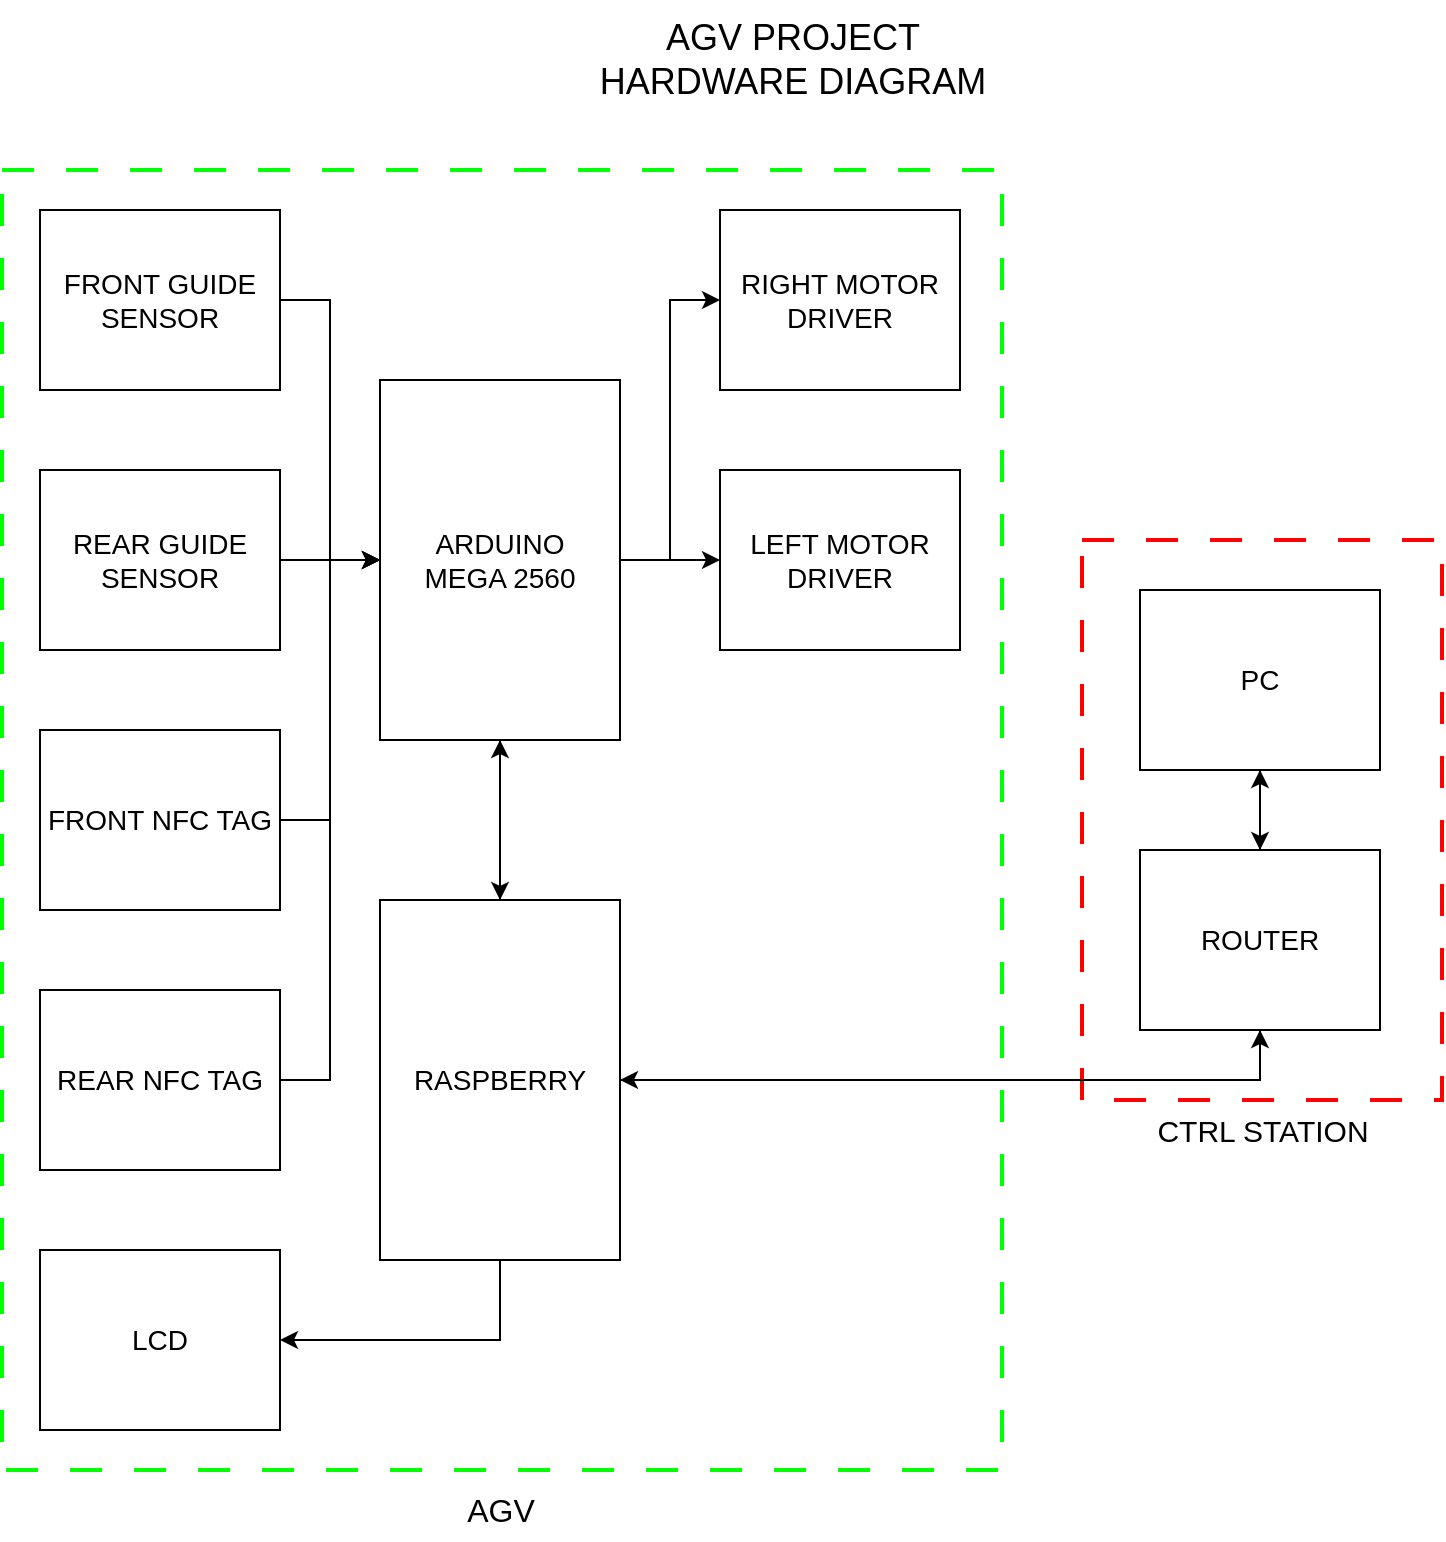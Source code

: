 <mxfile version="24.5.3" type="device">
  <diagram name="LF Version" id="BoCJSDfqyEhz5-4L1Wte">
    <mxGraphModel dx="1313" dy="776" grid="1" gridSize="10" guides="1" tooltips="1" connect="1" arrows="1" fold="1" page="1" pageScale="1" pageWidth="1169" pageHeight="827" math="0" shadow="0">
      <root>
        <mxCell id="0" />
        <mxCell id="1" parent="0" />
        <mxCell id="S__H3cX94i0aIz5cis40-32" value="" style="whiteSpace=wrap;html=1;fillColor=none;dashed=1;dashPattern=8 8;strokeWidth=2;strokeColor=#FF0000;" vertex="1" parent="1">
          <mxGeometry x="730" y="305" width="180" height="280" as="geometry" />
        </mxCell>
        <mxCell id="S__H3cX94i0aIz5cis40-31" value="" style="whiteSpace=wrap;html=1;fillColor=none;dashed=1;dashPattern=8 8;strokeWidth=2;strokeColor=#00FF00;" vertex="1" parent="1">
          <mxGeometry x="190" y="120" width="500" height="650" as="geometry" />
        </mxCell>
        <mxCell id="S__H3cX94i0aIz5cis40-14" style="edgeStyle=orthogonalEdgeStyle;rounded=0;orthogonalLoop=1;jettySize=auto;html=1;exitX=1;exitY=0.5;exitDx=0;exitDy=0;entryX=0;entryY=0.5;entryDx=0;entryDy=0;" edge="1" parent="1" source="S__H3cX94i0aIz5cis40-1" target="S__H3cX94i0aIz5cis40-11">
          <mxGeometry relative="1" as="geometry" />
        </mxCell>
        <mxCell id="S__H3cX94i0aIz5cis40-15" style="edgeStyle=orthogonalEdgeStyle;rounded=0;orthogonalLoop=1;jettySize=auto;html=1;exitX=1;exitY=0.5;exitDx=0;exitDy=0;entryX=0;entryY=0.5;entryDx=0;entryDy=0;" edge="1" parent="1" source="S__H3cX94i0aIz5cis40-1" target="S__H3cX94i0aIz5cis40-12">
          <mxGeometry relative="1" as="geometry" />
        </mxCell>
        <mxCell id="S__H3cX94i0aIz5cis40-22" style="edgeStyle=orthogonalEdgeStyle;rounded=0;orthogonalLoop=1;jettySize=auto;html=1;exitX=0.5;exitY=1;exitDx=0;exitDy=0;entryX=0.5;entryY=0;entryDx=0;entryDy=0;" edge="1" parent="1" source="S__H3cX94i0aIz5cis40-1" target="S__H3cX94i0aIz5cis40-2">
          <mxGeometry relative="1" as="geometry" />
        </mxCell>
        <mxCell id="S__H3cX94i0aIz5cis40-1" value="ARDUINO&lt;br style=&quot;font-size: 14px;&quot;&gt;MEGA 2560" style="rounded=0;whiteSpace=wrap;html=1;fillColor=none;fontSize=14;" vertex="1" parent="1">
          <mxGeometry x="379" y="225" width="120" height="180" as="geometry" />
        </mxCell>
        <mxCell id="S__H3cX94i0aIz5cis40-21" style="edgeStyle=orthogonalEdgeStyle;rounded=0;orthogonalLoop=1;jettySize=auto;html=1;exitX=0.5;exitY=1;exitDx=0;exitDy=0;entryX=1;entryY=0.5;entryDx=0;entryDy=0;" edge="1" parent="1" source="S__H3cX94i0aIz5cis40-2" target="S__H3cX94i0aIz5cis40-20">
          <mxGeometry relative="1" as="geometry" />
        </mxCell>
        <mxCell id="S__H3cX94i0aIz5cis40-23" style="edgeStyle=orthogonalEdgeStyle;rounded=0;orthogonalLoop=1;jettySize=auto;html=1;exitX=0.5;exitY=0;exitDx=0;exitDy=0;entryX=0.5;entryY=1;entryDx=0;entryDy=0;" edge="1" parent="1" source="S__H3cX94i0aIz5cis40-2" target="S__H3cX94i0aIz5cis40-1">
          <mxGeometry relative="1" as="geometry" />
        </mxCell>
        <mxCell id="S__H3cX94i0aIz5cis40-29" style="edgeStyle=orthogonalEdgeStyle;rounded=0;orthogonalLoop=1;jettySize=auto;html=1;exitX=1;exitY=0.5;exitDx=0;exitDy=0;entryX=0.5;entryY=1;entryDx=0;entryDy=0;" edge="1" parent="1" source="S__H3cX94i0aIz5cis40-2" target="S__H3cX94i0aIz5cis40-25">
          <mxGeometry relative="1" as="geometry" />
        </mxCell>
        <mxCell id="S__H3cX94i0aIz5cis40-2" value="RASPBERRY" style="rounded=0;whiteSpace=wrap;html=1;fillColor=none;fontSize=14;" vertex="1" parent="1">
          <mxGeometry x="379" y="485" width="120" height="180" as="geometry" />
        </mxCell>
        <mxCell id="S__H3cX94i0aIz5cis40-16" style="edgeStyle=orthogonalEdgeStyle;rounded=0;orthogonalLoop=1;jettySize=auto;html=1;exitX=1;exitY=0.5;exitDx=0;exitDy=0;entryX=0;entryY=0.5;entryDx=0;entryDy=0;" edge="1" parent="1" source="S__H3cX94i0aIz5cis40-3" target="S__H3cX94i0aIz5cis40-1">
          <mxGeometry relative="1" as="geometry" />
        </mxCell>
        <mxCell id="S__H3cX94i0aIz5cis40-3" value="FRONT GUIDE SENSOR" style="rounded=0;whiteSpace=wrap;html=1;fillColor=none;fontSize=14;" vertex="1" parent="1">
          <mxGeometry x="209" y="140" width="120" height="90" as="geometry" />
        </mxCell>
        <mxCell id="S__H3cX94i0aIz5cis40-17" style="edgeStyle=orthogonalEdgeStyle;rounded=0;orthogonalLoop=1;jettySize=auto;html=1;exitX=1;exitY=0.5;exitDx=0;exitDy=0;entryX=0;entryY=0.5;entryDx=0;entryDy=0;" edge="1" parent="1" source="S__H3cX94i0aIz5cis40-4" target="S__H3cX94i0aIz5cis40-1">
          <mxGeometry relative="1" as="geometry" />
        </mxCell>
        <mxCell id="S__H3cX94i0aIz5cis40-4" value="REAR GUIDE SENSOR" style="rounded=0;whiteSpace=wrap;html=1;fillColor=none;fontSize=14;" vertex="1" parent="1">
          <mxGeometry x="209" y="270" width="120" height="90" as="geometry" />
        </mxCell>
        <mxCell id="S__H3cX94i0aIz5cis40-18" style="edgeStyle=orthogonalEdgeStyle;rounded=0;orthogonalLoop=1;jettySize=auto;html=1;exitX=1;exitY=0.5;exitDx=0;exitDy=0;entryX=0;entryY=0.5;entryDx=0;entryDy=0;" edge="1" parent="1" source="S__H3cX94i0aIz5cis40-5" target="S__H3cX94i0aIz5cis40-1">
          <mxGeometry relative="1" as="geometry" />
        </mxCell>
        <mxCell id="S__H3cX94i0aIz5cis40-5" value="FRONT NFC TAG" style="rounded=0;whiteSpace=wrap;html=1;fillColor=none;fontSize=14;" vertex="1" parent="1">
          <mxGeometry x="209" y="400" width="120" height="90" as="geometry" />
        </mxCell>
        <mxCell id="S__H3cX94i0aIz5cis40-19" style="edgeStyle=orthogonalEdgeStyle;rounded=0;orthogonalLoop=1;jettySize=auto;html=1;exitX=1;exitY=0.5;exitDx=0;exitDy=0;entryX=0;entryY=0.5;entryDx=0;entryDy=0;" edge="1" parent="1" source="S__H3cX94i0aIz5cis40-6" target="S__H3cX94i0aIz5cis40-1">
          <mxGeometry relative="1" as="geometry" />
        </mxCell>
        <mxCell id="S__H3cX94i0aIz5cis40-6" value="REAR NFC TAG" style="rounded=0;whiteSpace=wrap;html=1;fillColor=none;fontSize=14;" vertex="1" parent="1">
          <mxGeometry x="209" y="530" width="120" height="90" as="geometry" />
        </mxCell>
        <mxCell id="S__H3cX94i0aIz5cis40-11" value="RIGHT MOTOR&lt;div&gt;DRIVER&lt;/div&gt;" style="rounded=0;whiteSpace=wrap;html=1;fillColor=none;fontSize=14;" vertex="1" parent="1">
          <mxGeometry x="549" y="140" width="120" height="90" as="geometry" />
        </mxCell>
        <mxCell id="S__H3cX94i0aIz5cis40-12" value="LEFT MOTOR&lt;div&gt;DRIVER&lt;/div&gt;" style="rounded=0;whiteSpace=wrap;html=1;fillColor=none;fontSize=14;" vertex="1" parent="1">
          <mxGeometry x="549" y="270" width="120" height="90" as="geometry" />
        </mxCell>
        <mxCell id="S__H3cX94i0aIz5cis40-20" value="LCD" style="rounded=0;whiteSpace=wrap;html=1;fillColor=none;fontSize=14;" vertex="1" parent="1">
          <mxGeometry x="209" y="660" width="120" height="90" as="geometry" />
        </mxCell>
        <mxCell id="S__H3cX94i0aIz5cis40-26" value="" style="edgeStyle=orthogonalEdgeStyle;rounded=0;orthogonalLoop=1;jettySize=auto;html=1;" edge="1" parent="1" source="S__H3cX94i0aIz5cis40-24" target="S__H3cX94i0aIz5cis40-25">
          <mxGeometry relative="1" as="geometry" />
        </mxCell>
        <mxCell id="S__H3cX94i0aIz5cis40-24" value="PC" style="rounded=0;whiteSpace=wrap;html=1;fillColor=none;fontSize=14;" vertex="1" parent="1">
          <mxGeometry x="759" y="330" width="120" height="90" as="geometry" />
        </mxCell>
        <mxCell id="S__H3cX94i0aIz5cis40-27" style="edgeStyle=orthogonalEdgeStyle;rounded=0;orthogonalLoop=1;jettySize=auto;html=1;exitX=0.5;exitY=0;exitDx=0;exitDy=0;entryX=0.5;entryY=1;entryDx=0;entryDy=0;" edge="1" parent="1" source="S__H3cX94i0aIz5cis40-25" target="S__H3cX94i0aIz5cis40-24">
          <mxGeometry relative="1" as="geometry" />
        </mxCell>
        <mxCell id="S__H3cX94i0aIz5cis40-28" style="edgeStyle=orthogonalEdgeStyle;rounded=0;orthogonalLoop=1;jettySize=auto;html=1;exitX=0.5;exitY=1;exitDx=0;exitDy=0;entryX=1;entryY=0.5;entryDx=0;entryDy=0;" edge="1" parent="1" source="S__H3cX94i0aIz5cis40-25" target="S__H3cX94i0aIz5cis40-2">
          <mxGeometry relative="1" as="geometry" />
        </mxCell>
        <mxCell id="S__H3cX94i0aIz5cis40-25" value="ROUTER" style="rounded=0;whiteSpace=wrap;html=1;fillColor=none;fontSize=14;" vertex="1" parent="1">
          <mxGeometry x="759" y="460" width="120" height="90" as="geometry" />
        </mxCell>
        <mxCell id="S__H3cX94i0aIz5cis40-30" value="AGV PROJECT&lt;div style=&quot;font-size: 18px;&quot;&gt;HARDWARE DIAGRAM&lt;/div&gt;" style="text;html=1;align=center;verticalAlign=middle;resizable=0;points=[];autosize=1;strokeColor=none;fillColor=none;spacing=2;fontSize=18;" vertex="1" parent="1">
          <mxGeometry x="475" y="35" width="220" height="60" as="geometry" />
        </mxCell>
        <mxCell id="S__H3cX94i0aIz5cis40-33" value="AGV" style="text;html=1;align=center;verticalAlign=middle;resizable=0;points=[];autosize=1;strokeColor=none;fillColor=none;fontSize=16;" vertex="1" parent="1">
          <mxGeometry x="409" y="775" width="60" height="30" as="geometry" />
        </mxCell>
        <mxCell id="S__H3cX94i0aIz5cis40-34" value="CTRL STATION" style="text;html=1;align=center;verticalAlign=middle;resizable=0;points=[];autosize=1;strokeColor=none;fillColor=none;fontSize=15;" vertex="1" parent="1">
          <mxGeometry x="755" y="585" width="130" height="30" as="geometry" />
        </mxCell>
      </root>
    </mxGraphModel>
  </diagram>
</mxfile>
